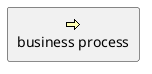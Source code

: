 {
  "sha1": "9mb3pv8lhm4p02y49b681slrf9wwt54",
  "insertion": {
    "when": "2024-05-30T20:48:21.722Z",
    "user": "plantuml@gmail.com"
  }
}
@startuml

sprite $bProcess jar:archimate/business-process
rectangle "business process" <<$bProcess>>

@enduml
